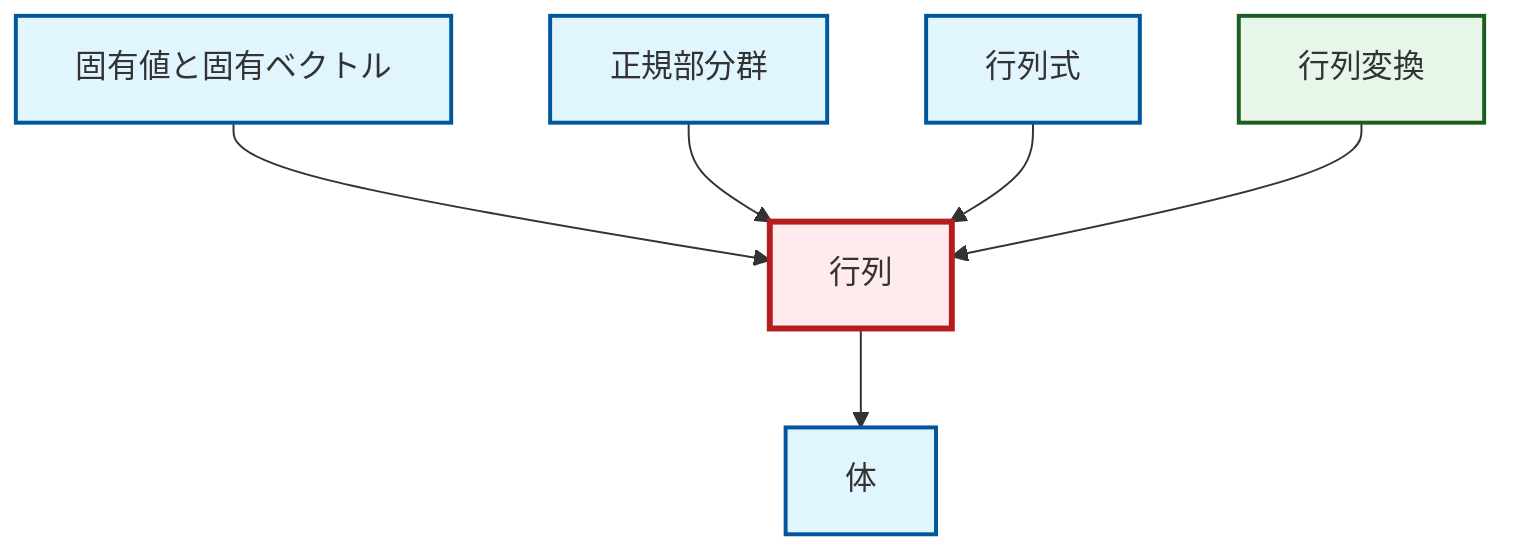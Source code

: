 graph TD
    classDef definition fill:#e1f5fe,stroke:#01579b,stroke-width:2px
    classDef theorem fill:#f3e5f5,stroke:#4a148c,stroke-width:2px
    classDef axiom fill:#fff3e0,stroke:#e65100,stroke-width:2px
    classDef example fill:#e8f5e9,stroke:#1b5e20,stroke-width:2px
    classDef current fill:#ffebee,stroke:#b71c1c,stroke-width:3px
    def-field["体"]:::definition
    def-normal-subgroup["正規部分群"]:::definition
    ex-matrix-transformation["行列変換"]:::example
    def-matrix["行列"]:::definition
    def-eigenvalue-eigenvector["固有値と固有ベクトル"]:::definition
    def-determinant["行列式"]:::definition
    def-eigenvalue-eigenvector --> def-matrix
    def-normal-subgroup --> def-matrix
    def-determinant --> def-matrix
    ex-matrix-transformation --> def-matrix
    def-matrix --> def-field
    class def-matrix current